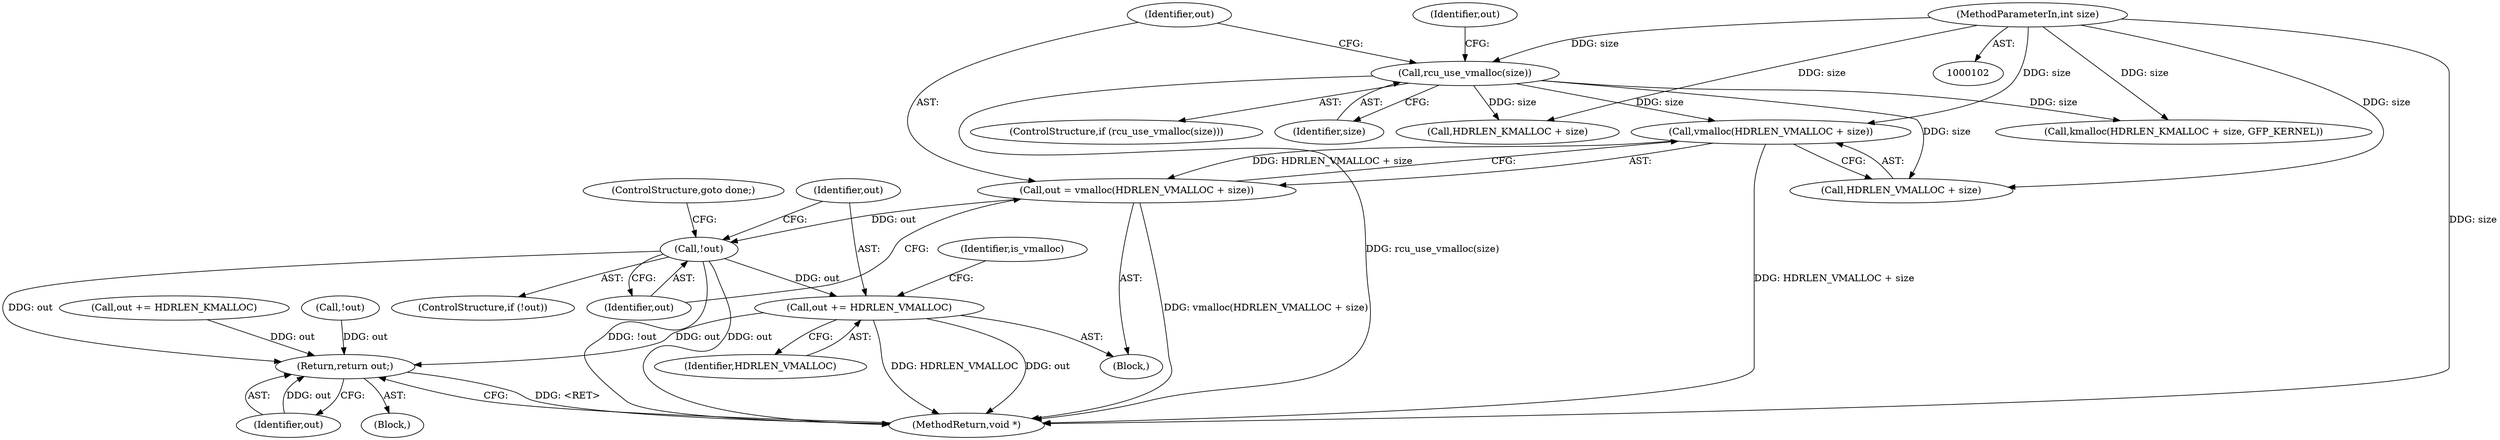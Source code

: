 digraph "0_linux_6062a8dc0517bce23e3c2f7d2fea5e22411269a3_15@API" {
"1000112" [label="(Call,vmalloc(HDRLEN_VMALLOC + size))"];
"1000107" [label="(Call,rcu_use_vmalloc(size))"];
"1000103" [label="(MethodParameterIn,int size)"];
"1000110" [label="(Call,out = vmalloc(HDRLEN_VMALLOC + size))"];
"1000117" [label="(Call,!out)"];
"1000120" [label="(Call,out += HDRLEN_VMALLOC)"];
"1000146" [label="(Return,return out;)"];
"1000121" [label="(Identifier,out)"];
"1000104" [label="(Block,)"];
"1000110" [label="(Call,out = vmalloc(HDRLEN_VMALLOC + size))"];
"1000124" [label="(Identifier,is_vmalloc)"];
"1000148" [label="(MethodReturn,void *)"];
"1000107" [label="(Call,rcu_use_vmalloc(size))"];
"1000147" [label="(Identifier,out)"];
"1000113" [label="(Call,HDRLEN_VMALLOC + size)"];
"1000112" [label="(Call,vmalloc(HDRLEN_VMALLOC + size))"];
"1000106" [label="(ControlStructure,if (rcu_use_vmalloc(size)))"];
"1000103" [label="(MethodParameterIn,int size)"];
"1000130" [label="(Call,kmalloc(HDRLEN_KMALLOC + size, GFP_KERNEL))"];
"1000146" [label="(Return,return out;)"];
"1000116" [label="(ControlStructure,if (!out))"];
"1000129" [label="(Identifier,out)"];
"1000122" [label="(Identifier,HDRLEN_VMALLOC)"];
"1000131" [label="(Call,HDRLEN_KMALLOC + size)"];
"1000118" [label="(Identifier,out)"];
"1000111" [label="(Identifier,out)"];
"1000136" [label="(Call,!out)"];
"1000119" [label="(ControlStructure,goto done;)"];
"1000120" [label="(Call,out += HDRLEN_VMALLOC)"];
"1000139" [label="(Call,out += HDRLEN_KMALLOC)"];
"1000117" [label="(Call,!out)"];
"1000109" [label="(Block,)"];
"1000108" [label="(Identifier,size)"];
"1000112" -> "1000110"  [label="AST: "];
"1000112" -> "1000113"  [label="CFG: "];
"1000113" -> "1000112"  [label="AST: "];
"1000110" -> "1000112"  [label="CFG: "];
"1000112" -> "1000148"  [label="DDG: HDRLEN_VMALLOC + size"];
"1000112" -> "1000110"  [label="DDG: HDRLEN_VMALLOC + size"];
"1000107" -> "1000112"  [label="DDG: size"];
"1000103" -> "1000112"  [label="DDG: size"];
"1000107" -> "1000106"  [label="AST: "];
"1000107" -> "1000108"  [label="CFG: "];
"1000108" -> "1000107"  [label="AST: "];
"1000111" -> "1000107"  [label="CFG: "];
"1000129" -> "1000107"  [label="CFG: "];
"1000107" -> "1000148"  [label="DDG: rcu_use_vmalloc(size)"];
"1000103" -> "1000107"  [label="DDG: size"];
"1000107" -> "1000113"  [label="DDG: size"];
"1000107" -> "1000130"  [label="DDG: size"];
"1000107" -> "1000131"  [label="DDG: size"];
"1000103" -> "1000102"  [label="AST: "];
"1000103" -> "1000148"  [label="DDG: size"];
"1000103" -> "1000113"  [label="DDG: size"];
"1000103" -> "1000130"  [label="DDG: size"];
"1000103" -> "1000131"  [label="DDG: size"];
"1000110" -> "1000109"  [label="AST: "];
"1000111" -> "1000110"  [label="AST: "];
"1000118" -> "1000110"  [label="CFG: "];
"1000110" -> "1000148"  [label="DDG: vmalloc(HDRLEN_VMALLOC + size)"];
"1000110" -> "1000117"  [label="DDG: out"];
"1000117" -> "1000116"  [label="AST: "];
"1000117" -> "1000118"  [label="CFG: "];
"1000118" -> "1000117"  [label="AST: "];
"1000119" -> "1000117"  [label="CFG: "];
"1000121" -> "1000117"  [label="CFG: "];
"1000117" -> "1000148"  [label="DDG: !out"];
"1000117" -> "1000148"  [label="DDG: out"];
"1000117" -> "1000120"  [label="DDG: out"];
"1000117" -> "1000146"  [label="DDG: out"];
"1000120" -> "1000109"  [label="AST: "];
"1000120" -> "1000122"  [label="CFG: "];
"1000121" -> "1000120"  [label="AST: "];
"1000122" -> "1000120"  [label="AST: "];
"1000124" -> "1000120"  [label="CFG: "];
"1000120" -> "1000148"  [label="DDG: out"];
"1000120" -> "1000148"  [label="DDG: HDRLEN_VMALLOC"];
"1000120" -> "1000146"  [label="DDG: out"];
"1000146" -> "1000104"  [label="AST: "];
"1000146" -> "1000147"  [label="CFG: "];
"1000147" -> "1000146"  [label="AST: "];
"1000148" -> "1000146"  [label="CFG: "];
"1000146" -> "1000148"  [label="DDG: <RET>"];
"1000147" -> "1000146"  [label="DDG: out"];
"1000139" -> "1000146"  [label="DDG: out"];
"1000136" -> "1000146"  [label="DDG: out"];
}
